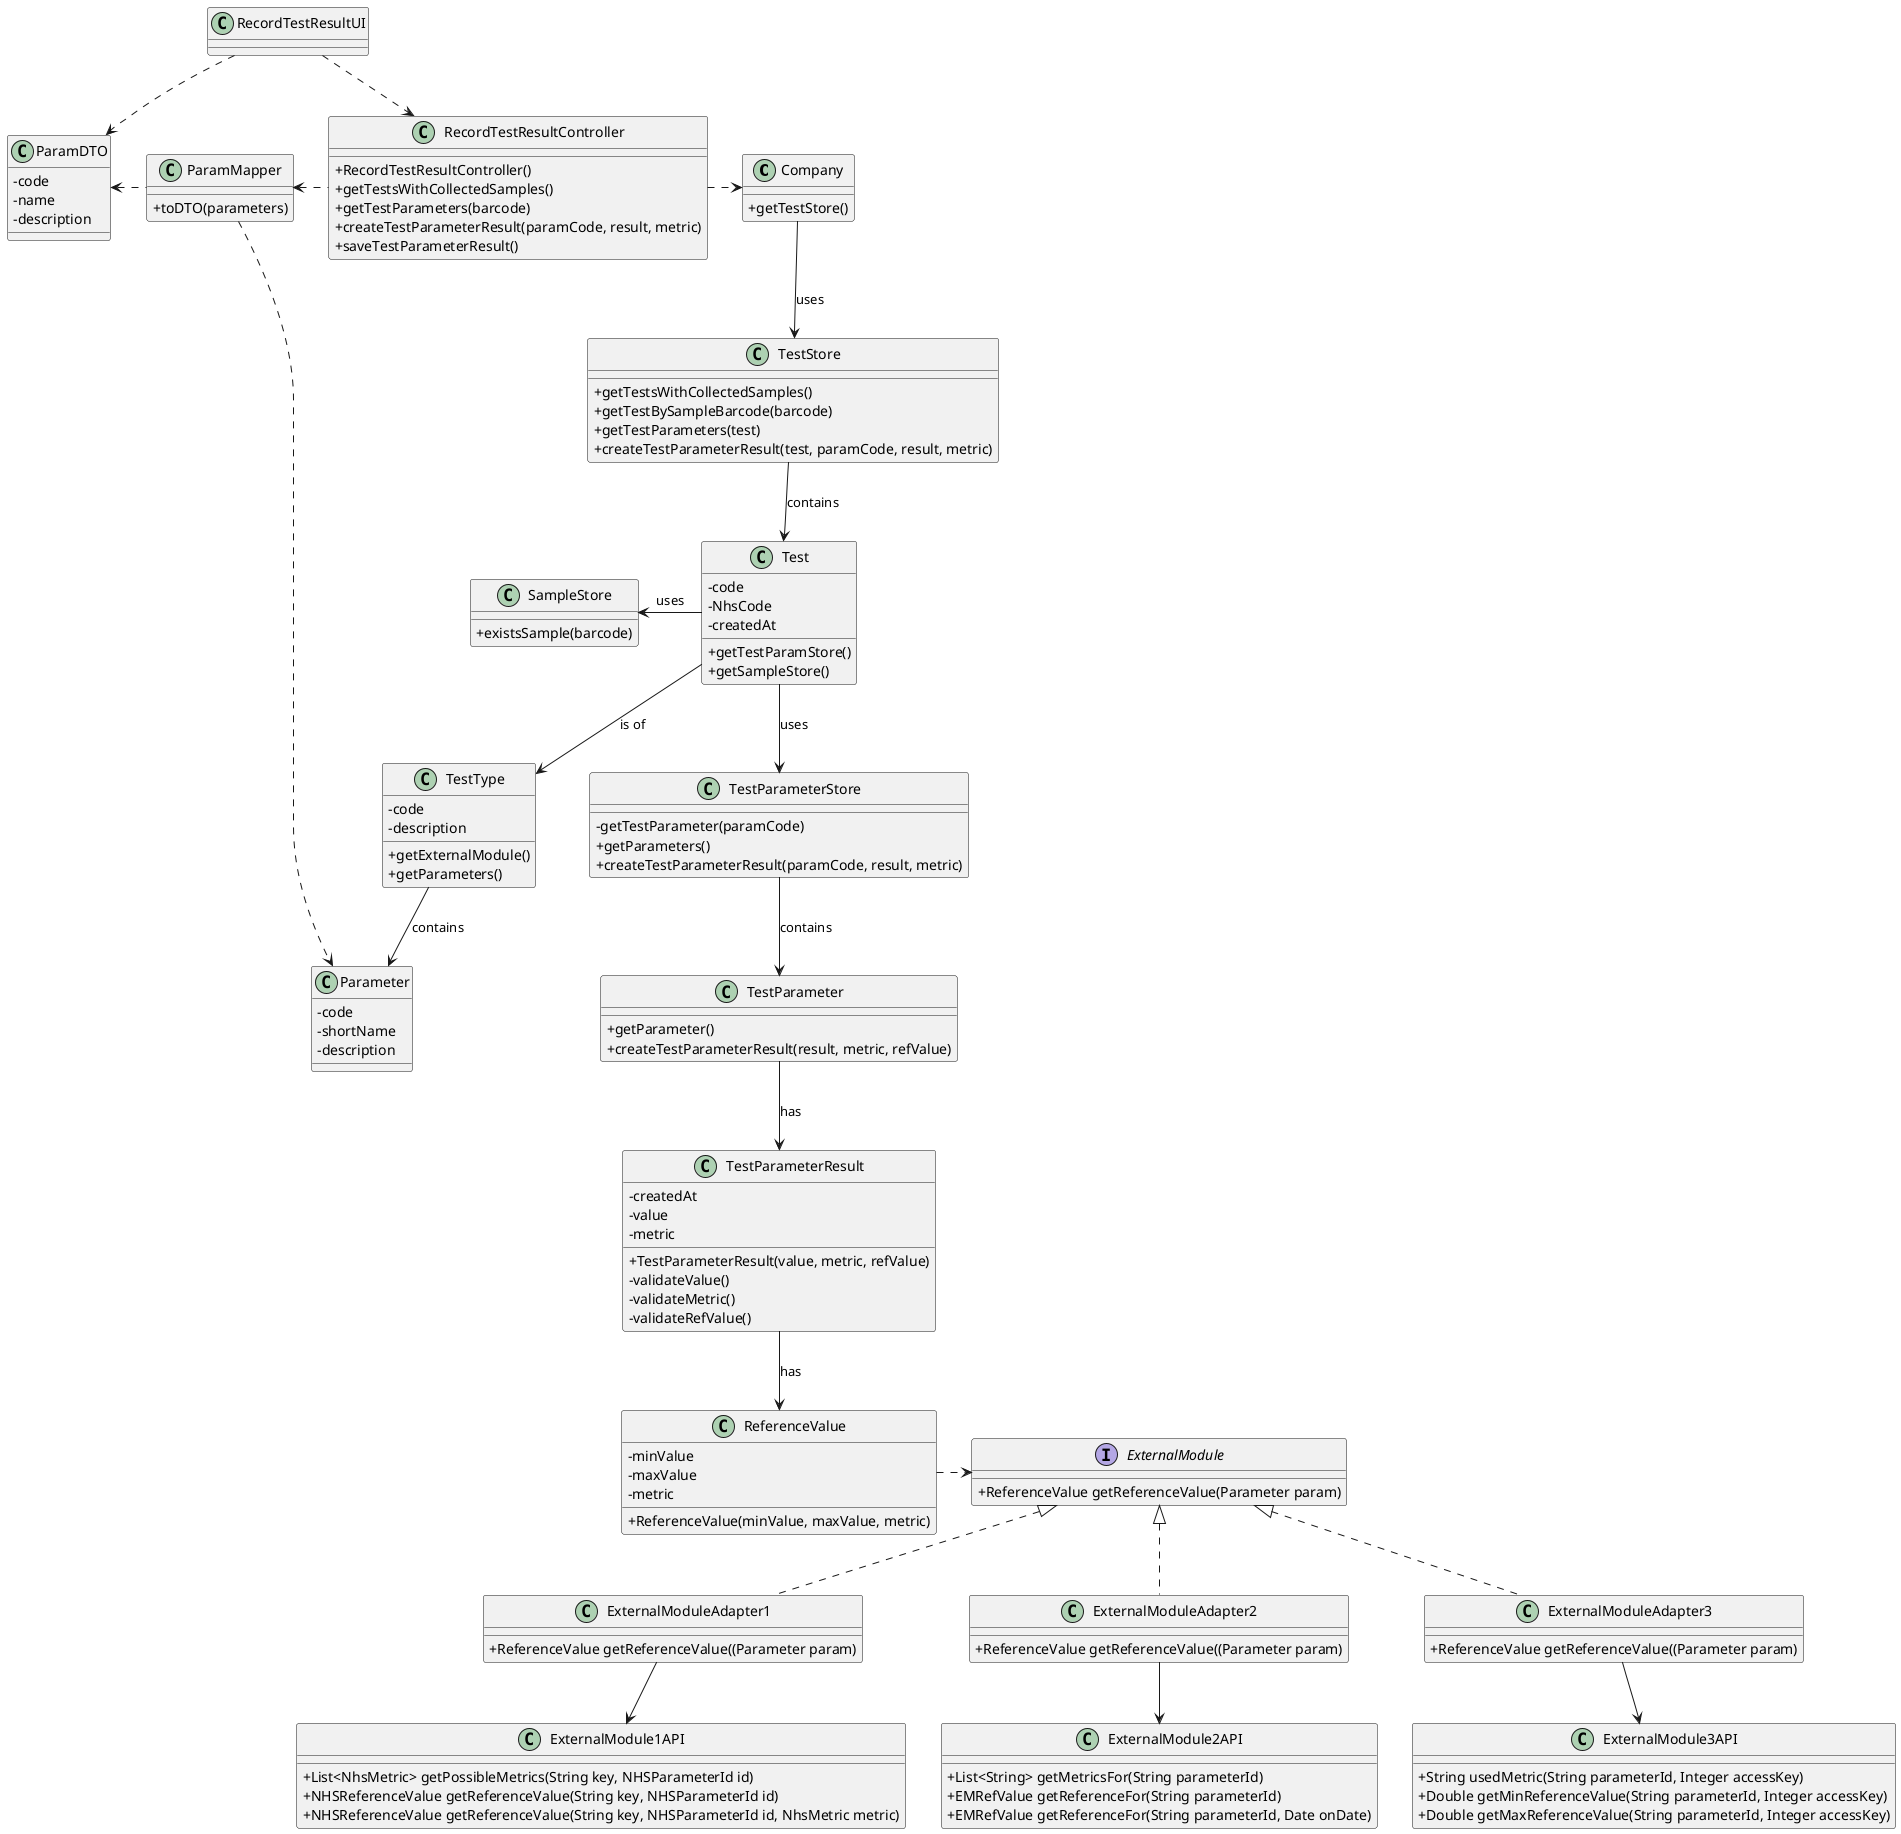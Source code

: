 @startuml
skinparam classAttributeIconSize 0
class Company {
+ getTestStore()
}
class Test {
-code
-NhsCode
-createdAt
+ getTestParamStore()
+ getSampleStore()
}
class SampleStore {
+ existsSample(barcode)
}
class TestParameterStore {
- getTestParameter(paramCode)
+ getParameters()
+ createTestParameterResult(paramCode, result, metric)
}
class TestType {
-code
-description
+ getExternalModule()
+ getParameters()
}
class TestParameter {
+ getParameter()
+ createTestParameterResult(result, metric, refValue)
}
class TestStore {
+ getTestsWithCollectedSamples()
+ getTestBySampleBarcode(barcode)
+ getTestParameters(test)
+ createTestParameterResult(test, paramCode, result, metric)
}
class Parameter {
-code
-shortName
-description
}
class ReferenceValue {
-minValue
-maxValue
-metric
+ReferenceValue(minValue, maxValue, metric)
}
class TestParameterResult {
-createdAt
-value
-metric
+ TestParameterResult(value, metric, refValue)
- validateValue()
- validateMetric()
- validateRefValue()
}
interface ExternalModule {
+ ReferenceValue getReferenceValue(Parameter param)
}
class ExternalModuleAdapter1 {
+ ReferenceValue getReferenceValue((Parameter param)
}
class ExternalModule1API {
+ List<NhsMetric> getPossibleMetrics(String key, NHSParameterId id)
+ NHSReferenceValue getReferenceValue(String key, NHSParameterId id)
+ NHSReferenceValue getReferenceValue(String key, NHSParameterId id, NhsMetric metric)
}
class ExternalModuleAdapter2 {
+ ReferenceValue getReferenceValue((Parameter param)
}
class ExternalModule2API {
+ List<String> getMetricsFor(String parameterId)
+ EMRefValue getReferenceFor(String parameterId)
+ EMRefValue getReferenceFor(String parameterId, Date onDate)
}
class ExternalModuleAdapter3 {
+ ReferenceValue getReferenceValue((Parameter param)
}
class ExternalModule3API {
+ String usedMetric(String parameterId, Integer accessKey)
+ Double getMinReferenceValue(String parameterId, Integer accessKey)
+ Double getMaxReferenceValue(String parameterId, Integer accessKey)
}
class RecordTestResultUI
class RecordTestResultController {
+ RecordTestResultController()
+ getTestsWithCollectedSamples()
+ getTestParameters(barcode)
+ createTestParameterResult(paramCode, result, metric)
+ saveTestParameterResult()
}
class ParamMapper {
+ toDTO(parameters)
}
class ParamDTO {
- code
- name
- description
}

RecordTestResultUI ..> RecordTestResultController
RecordTestResultUI ..> ParamDTO
RecordTestResultController .right.> Company
RecordTestResultController .left.> ParamMapper
ParamMapper ..> Parameter
ParamMapper .left.> ParamDTO
Company --> TestStore : uses
TestStore --> Test : contains
ReferenceValue .right.> ExternalModule
Test -left-> SampleStore: uses
Test --> TestParameterStore: uses
TestParameterStore --> TestParameter : contains
Test --> TestType : is of
TestType --> Parameter : contains
TestParameter --> TestParameterResult : has
TestParameterResult --> ReferenceValue : has
ExternalModule <|.. ExternalModuleAdapter1
ExternalModule <|.. ExternalModuleAdapter2
ExternalModule <|.. ExternalModuleAdapter3
ExternalModuleAdapter1 --> ExternalModule1API
ExternalModuleAdapter2 --> ExternalModule2API
ExternalModuleAdapter3 --> ExternalModule3API
@enduml